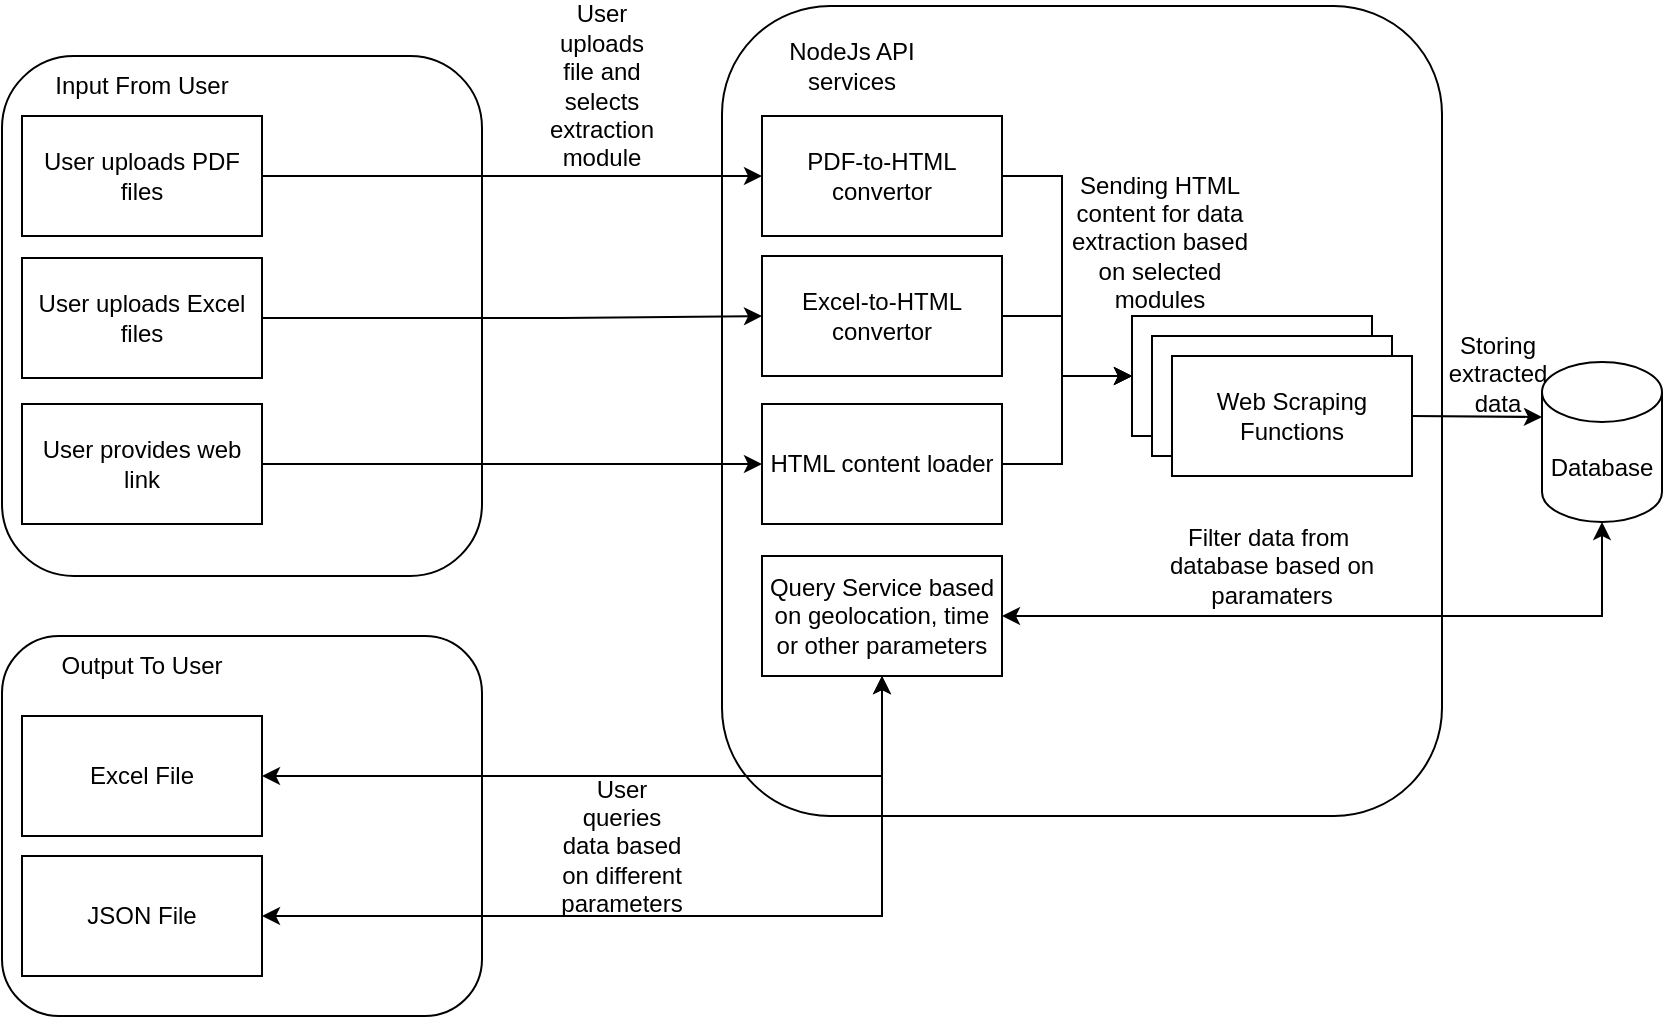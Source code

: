 <mxfile version="16.2.6" type="device"><diagram id="WPEINz8yqB_OVJ2XcSVq" name="Page-1"><mxGraphModel dx="782" dy="1536" grid="1" gridSize="10" guides="1" tooltips="1" connect="1" arrows="1" fold="1" page="1" pageScale="1" pageWidth="850" pageHeight="1100" math="0" shadow="0"><root><mxCell id="0"/><mxCell id="1" parent="0"/><mxCell id="vT1zMkk_8PToJCcYDLGU-1" value="" style="rounded=1;whiteSpace=wrap;html=1;" vertex="1" parent="1"><mxGeometry x="10" y="-400" width="240" height="260" as="geometry"/></mxCell><mxCell id="vT1zMkk_8PToJCcYDLGU-2" value="Input From User" style="text;html=1;strokeColor=none;fillColor=none;align=center;verticalAlign=middle;whiteSpace=wrap;rounded=0;" vertex="1" parent="1"><mxGeometry x="30" y="-400" width="100" height="30" as="geometry"/></mxCell><mxCell id="vT1zMkk_8PToJCcYDLGU-3" value="" style="rounded=1;whiteSpace=wrap;html=1;" vertex="1" parent="1"><mxGeometry x="370" y="-425" width="360" height="405" as="geometry"/></mxCell><mxCell id="vT1zMkk_8PToJCcYDLGU-4" value="NodeJs API services" style="text;html=1;strokeColor=none;fillColor=none;align=center;verticalAlign=middle;whiteSpace=wrap;rounded=0;" vertex="1" parent="1"><mxGeometry x="380" y="-410" width="110" height="30" as="geometry"/></mxCell><mxCell id="vT1zMkk_8PToJCcYDLGU-9" value="User provides web link" style="rounded=0;whiteSpace=wrap;html=1;" vertex="1" parent="1"><mxGeometry x="20" y="-226" width="120" height="60" as="geometry"/></mxCell><mxCell id="vT1zMkk_8PToJCcYDLGU-10" value="User uploads PDF files" style="rounded=0;whiteSpace=wrap;html=1;" vertex="1" parent="1"><mxGeometry x="20" y="-370" width="120" height="60" as="geometry"/></mxCell><mxCell id="vT1zMkk_8PToJCcYDLGU-11" value="User uploads Excel files" style="rounded=0;whiteSpace=wrap;html=1;" vertex="1" parent="1"><mxGeometry x="20" y="-299" width="120" height="60" as="geometry"/></mxCell><mxCell id="vT1zMkk_8PToJCcYDLGU-12" value="PDF-to-HTML convertor&lt;span style=&quot;color: rgba(0 , 0 , 0 , 0) ; font-family: monospace ; font-size: 0px&quot;&gt;%3CmxGraphModel%3E%3Croot%3E%3CmxCell%20id%3D%220%22%2F%3E%3CmxCell%20id%3D%221%22%20parent%3D%220%22%2F%3E%3CmxCell%20id%3D%222%22%20value%3D%22User%20uploads%20PDF%20files%22%20style%3D%22rounded%3D0%3BwhiteSpace%3Dwrap%3Bhtml%3D1%3B%22%20vertex%3D%221%22%20parent%3D%221%22%3E%3CmxGeometry%20x%3D%2230%22%20y%3D%22-300%22%20width%3D%22120%22%20height%3D%2260%22%20as%3D%22geometry%22%2F%3E%3C%2FmxCell%3E%3C%2Froot%3E%3C%2FmxGraphModel%3E&lt;/span&gt;" style="rounded=0;whiteSpace=wrap;html=1;" vertex="1" parent="1"><mxGeometry x="390" y="-370" width="120" height="60" as="geometry"/></mxCell><mxCell id="vT1zMkk_8PToJCcYDLGU-13" value="Excel-to-HTML convertor&lt;span style=&quot;color: rgba(0 , 0 , 0 , 0) ; font-family: monospace ; font-size: 0px&quot;&gt;%3CmxGraphModel%3E%3Croot%3E%3CmxCell%20id%3D%220%22%2F%3E%3CmxCell%20id%3D%221%22%20parent%3D%220%22%2F%3E%3CmxCell%20id%3D%222%22%20value%3D%22User%20uploads%20PDF%20files%22%20style%3D%22rounded%3D0%3BwhiteSpace%3Dwrap%3Bhtml%3D1%3B%22%20vertex%3D%221%22%20parent%3D%221%22%3E%3CmxGeometry%20x%3D%2230%22%20y%3D%22-300%22%20width%3D%22120%22%20height%3D%2260%22%20as%3D%22geometry%22%2F%3E%3C%2FmxCell%3E%3C%2Froot%3E%3C%2FmxGraphModel%3E&lt;/span&gt;" style="rounded=0;whiteSpace=wrap;html=1;" vertex="1" parent="1"><mxGeometry x="390" y="-300" width="120" height="60" as="geometry"/></mxCell><mxCell id="vT1zMkk_8PToJCcYDLGU-15" value="" style="endArrow=classic;html=1;rounded=0;exitX=1;exitY=0.5;exitDx=0;exitDy=0;entryX=0;entryY=0.5;entryDx=0;entryDy=0;" edge="1" parent="1" source="vT1zMkk_8PToJCcYDLGU-11" target="vT1zMkk_8PToJCcYDLGU-13"><mxGeometry width="50" height="50" relative="1" as="geometry"><mxPoint x="140" y="-267" as="sourcePoint"/><mxPoint x="390" y="-249" as="targetPoint"/><Array as="points"><mxPoint x="290" y="-269"/></Array></mxGeometry></mxCell><mxCell id="vT1zMkk_8PToJCcYDLGU-16" value="" style="endArrow=classic;html=1;rounded=0;exitX=1;exitY=0.5;exitDx=0;exitDy=0;entryX=0;entryY=0.5;entryDx=0;entryDy=0;" edge="1" parent="1" source="vT1zMkk_8PToJCcYDLGU-10" target="vT1zMkk_8PToJCcYDLGU-12"><mxGeometry width="50" height="50" relative="1" as="geometry"><mxPoint x="140" y="-340" as="sourcePoint"/><mxPoint x="390" y="-320" as="targetPoint"/><Array as="points"><mxPoint x="290" y="-340"/></Array></mxGeometry></mxCell><mxCell id="vT1zMkk_8PToJCcYDLGU-20" value="" style="group" vertex="1" connectable="0" parent="1"><mxGeometry x="575" y="-270" width="140" height="80" as="geometry"/></mxCell><mxCell id="vT1zMkk_8PToJCcYDLGU-18" value="" style="rounded=0;whiteSpace=wrap;html=1;" vertex="1" parent="vT1zMkk_8PToJCcYDLGU-20"><mxGeometry width="120" height="60" as="geometry"/></mxCell><mxCell id="vT1zMkk_8PToJCcYDLGU-19" value="" style="rounded=0;whiteSpace=wrap;html=1;" vertex="1" parent="vT1zMkk_8PToJCcYDLGU-20"><mxGeometry x="10" y="10" width="120" height="60" as="geometry"/></mxCell><mxCell id="vT1zMkk_8PToJCcYDLGU-17" value="Web Scraping Functions" style="rounded=0;whiteSpace=wrap;html=1;" vertex="1" parent="vT1zMkk_8PToJCcYDLGU-20"><mxGeometry x="20" y="20" width="120" height="60" as="geometry"/></mxCell><mxCell id="vT1zMkk_8PToJCcYDLGU-22" value="Database" style="shape=cylinder3;whiteSpace=wrap;html=1;boundedLbl=1;backgroundOutline=1;size=15;" vertex="1" parent="1"><mxGeometry x="780" y="-247" width="60" height="80" as="geometry"/></mxCell><mxCell id="vT1zMkk_8PToJCcYDLGU-23" value="" style="endArrow=classic;html=1;rounded=0;exitX=1;exitY=0.5;exitDx=0;exitDy=0;entryX=0;entryY=0.5;entryDx=0;entryDy=0;" edge="1" parent="1" source="vT1zMkk_8PToJCcYDLGU-12" target="vT1zMkk_8PToJCcYDLGU-18"><mxGeometry width="50" height="50" relative="1" as="geometry"><mxPoint x="430" y="-210" as="sourcePoint"/><mxPoint x="480" y="-260" as="targetPoint"/><Array as="points"><mxPoint x="540" y="-340"/><mxPoint x="540" y="-240"/></Array></mxGeometry></mxCell><mxCell id="vT1zMkk_8PToJCcYDLGU-24" value="" style="endArrow=classic;html=1;rounded=0;exitX=1;exitY=0.5;exitDx=0;exitDy=0;entryX=0;entryY=0.5;entryDx=0;entryDy=0;" edge="1" parent="1" source="vT1zMkk_8PToJCcYDLGU-13" target="vT1zMkk_8PToJCcYDLGU-18"><mxGeometry width="50" height="50" relative="1" as="geometry"><mxPoint x="430" y="-210" as="sourcePoint"/><mxPoint x="580" y="-260" as="targetPoint"/><Array as="points"><mxPoint x="540" y="-270"/><mxPoint x="540" y="-240"/></Array></mxGeometry></mxCell><mxCell id="vT1zMkk_8PToJCcYDLGU-25" value="" style="endArrow=classic;html=1;rounded=0;exitX=1;exitY=0.5;exitDx=0;exitDy=0;entryX=0;entryY=0.5;entryDx=0;entryDy=0;" edge="1" parent="1" source="vT1zMkk_8PToJCcYDLGU-9" target="vT1zMkk_8PToJCcYDLGU-26"><mxGeometry width="50" height="50" relative="1" as="geometry"><mxPoint x="340" y="-210" as="sourcePoint"/><mxPoint x="390" y="-260" as="targetPoint"/></mxGeometry></mxCell><mxCell id="vT1zMkk_8PToJCcYDLGU-26" value="HTML content loader" style="rounded=0;whiteSpace=wrap;html=1;" vertex="1" parent="1"><mxGeometry x="390" y="-226" width="120" height="60" as="geometry"/></mxCell><mxCell id="vT1zMkk_8PToJCcYDLGU-27" value="" style="endArrow=classic;html=1;rounded=0;exitX=1;exitY=0.5;exitDx=0;exitDy=0;entryX=0;entryY=0.5;entryDx=0;entryDy=0;" edge="1" parent="1" source="vT1zMkk_8PToJCcYDLGU-26" target="vT1zMkk_8PToJCcYDLGU-18"><mxGeometry width="50" height="50" relative="1" as="geometry"><mxPoint x="340" y="-210" as="sourcePoint"/><mxPoint x="390" y="-260" as="targetPoint"/><Array as="points"><mxPoint x="540" y="-196"/><mxPoint x="540" y="-240"/></Array></mxGeometry></mxCell><mxCell id="vT1zMkk_8PToJCcYDLGU-28" value="" style="endArrow=classic;html=1;rounded=0;exitX=1;exitY=0.5;exitDx=0;exitDy=0;entryX=0;entryY=0;entryDx=0;entryDy=27.5;entryPerimeter=0;" edge="1" parent="1" source="vT1zMkk_8PToJCcYDLGU-17" target="vT1zMkk_8PToJCcYDLGU-22"><mxGeometry width="50" height="50" relative="1" as="geometry"><mxPoint x="680" y="-200" as="sourcePoint"/><mxPoint x="730" y="-250" as="targetPoint"/></mxGeometry></mxCell><mxCell id="vT1zMkk_8PToJCcYDLGU-30" value="" style="rounded=1;whiteSpace=wrap;html=1;" vertex="1" parent="1"><mxGeometry x="10" y="-110" width="240" height="190" as="geometry"/></mxCell><mxCell id="vT1zMkk_8PToJCcYDLGU-31" value="Output To User" style="text;html=1;strokeColor=none;fillColor=none;align=center;verticalAlign=middle;whiteSpace=wrap;rounded=0;" vertex="1" parent="1"><mxGeometry x="35" y="-110" width="90" height="30" as="geometry"/></mxCell><mxCell id="vT1zMkk_8PToJCcYDLGU-32" value="Query Service based on geolocation, time or other parameters" style="rounded=0;whiteSpace=wrap;html=1;" vertex="1" parent="1"><mxGeometry x="390" y="-150" width="120" height="60" as="geometry"/></mxCell><mxCell id="vT1zMkk_8PToJCcYDLGU-33" value="" style="endArrow=classic;startArrow=classic;html=1;rounded=0;exitX=1;exitY=0.5;exitDx=0;exitDy=0;entryX=0.5;entryY=1;entryDx=0;entryDy=0;entryPerimeter=0;" edge="1" parent="1" source="vT1zMkk_8PToJCcYDLGU-32" target="vT1zMkk_8PToJCcYDLGU-22"><mxGeometry width="50" height="50" relative="1" as="geometry"><mxPoint x="530" y="-130" as="sourcePoint"/><mxPoint x="580" y="-180" as="targetPoint"/><Array as="points"><mxPoint x="660" y="-120"/><mxPoint x="810" y="-120"/></Array></mxGeometry></mxCell><mxCell id="vT1zMkk_8PToJCcYDLGU-34" value="" style="endArrow=classic;startArrow=classic;html=1;rounded=0;entryX=0.5;entryY=1;entryDx=0;entryDy=0;exitX=1;exitY=0.5;exitDx=0;exitDy=0;" edge="1" parent="1" source="vT1zMkk_8PToJCcYDLGU-35" target="vT1zMkk_8PToJCcYDLGU-32"><mxGeometry width="50" height="50" relative="1" as="geometry"><mxPoint x="250" y="-30" as="sourcePoint"/><mxPoint x="300" y="-80" as="targetPoint"/><Array as="points"><mxPoint x="450" y="-40"/></Array></mxGeometry></mxCell><mxCell id="vT1zMkk_8PToJCcYDLGU-35" value="Excel File" style="rounded=0;whiteSpace=wrap;html=1;" vertex="1" parent="1"><mxGeometry x="20" y="-70" width="120" height="60" as="geometry"/></mxCell><mxCell id="vT1zMkk_8PToJCcYDLGU-36" value="JSON File" style="rounded=0;whiteSpace=wrap;html=1;" vertex="1" parent="1"><mxGeometry x="20" width="120" height="60" as="geometry"/></mxCell><mxCell id="vT1zMkk_8PToJCcYDLGU-37" value="" style="endArrow=classic;startArrow=classic;html=1;rounded=0;entryX=0.5;entryY=1;entryDx=0;entryDy=0;exitX=1;exitY=0.5;exitDx=0;exitDy=0;" edge="1" parent="1" source="vT1zMkk_8PToJCcYDLGU-36" target="vT1zMkk_8PToJCcYDLGU-32"><mxGeometry width="50" height="50" relative="1" as="geometry"><mxPoint x="150" y="-30" as="sourcePoint"/><mxPoint x="460" y="-80" as="targetPoint"/><Array as="points"><mxPoint x="450" y="30"/></Array></mxGeometry></mxCell><mxCell id="vT1zMkk_8PToJCcYDLGU-38" value="Storing extracted data" style="text;html=1;strokeColor=none;fillColor=none;align=center;verticalAlign=middle;whiteSpace=wrap;rounded=0;" vertex="1" parent="1"><mxGeometry x="728" y="-256" width="60" height="30" as="geometry"/></mxCell><mxCell id="vT1zMkk_8PToJCcYDLGU-39" value="Sending HTML content for data extraction based on selected modules" style="text;html=1;strokeColor=none;fillColor=none;align=center;verticalAlign=middle;whiteSpace=wrap;rounded=0;" vertex="1" parent="1"><mxGeometry x="539" y="-322" width="100" height="30" as="geometry"/></mxCell><mxCell id="vT1zMkk_8PToJCcYDLGU-40" value="User queries data based on different parameters" style="text;html=1;strokeColor=none;fillColor=none;align=center;verticalAlign=middle;whiteSpace=wrap;rounded=0;" vertex="1" parent="1"><mxGeometry x="290" y="-20" width="60" height="30" as="geometry"/></mxCell><mxCell id="vT1zMkk_8PToJCcYDLGU-41" value="Filter data from&amp;nbsp; database based on paramaters" style="text;html=1;strokeColor=none;fillColor=none;align=center;verticalAlign=middle;whiteSpace=wrap;rounded=0;" vertex="1" parent="1"><mxGeometry x="585" y="-160" width="120" height="30" as="geometry"/></mxCell><mxCell id="vT1zMkk_8PToJCcYDLGU-42" value="User uploads file and selects extraction module" style="text;html=1;strokeColor=none;fillColor=none;align=center;verticalAlign=middle;whiteSpace=wrap;rounded=0;" vertex="1" parent="1"><mxGeometry x="280" y="-400" width="60" height="30" as="geometry"/></mxCell></root></mxGraphModel></diagram></mxfile>